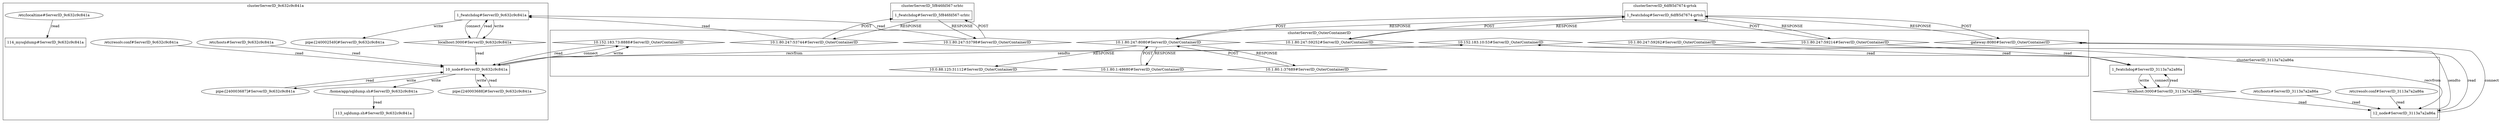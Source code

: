 digraph G {
	"10.1.80.247:53744#ServerID_OuterContainerID"->"1_fwatchdog#ServerID_5f846fd567-srhtc"[ label="POST" ];
	"1_fwatchdog#ServerID_5f846fd567-srhtc"->"10.1.80.247:53744#ServerID_OuterContainerID"[ label="RESPONSE" ];
	"10.1.80.247:59214#ServerID_OuterContainerID"->"1_fwatchdog#ServerID_6df85d7674-grtsk"[ label="POST" ];
	"1_fwatchdog#ServerID_6df85d7674-grtsk"->"gateway:8080#ServerID_OuterContainerID"[ label="POST" ];
	"gateway:8080#ServerID_OuterContainerID"->"1_fwatchdog#ServerID_6df85d7674-grtsk"[ label="RESPONSE" ];
	"1_fwatchdog#ServerID_6df85d7674-grtsk"->"10.1.80.247:8080#ServerID_OuterContainerID"[ label="POST" ];
	"10.1.80.247:8080#ServerID_OuterContainerID"->"1_fwatchdog#ServerID_6df85d7674-grtsk"[ label="RESPONSE" ];
	"1_fwatchdog#ServerID_6df85d7674-grtsk"->"10.1.80.247:59214#ServerID_OuterContainerID"[ label="RESPONSE" ];
	"10.1.80.247:59252#ServerID_OuterContainerID"->"1_fwatchdog#ServerID_6df85d7674-grtsk"[ label="POST" ];
	"10.1.80.247:53798#ServerID_OuterContainerID"->"1_fwatchdog#ServerID_5f846fd567-srhtc"[ label="POST" ];
	"1_fwatchdog#ServerID_5f846fd567-srhtc"->"10.1.80.247:53798#ServerID_OuterContainerID"[ label="RESPONSE" ];
	"1_fwatchdog#ServerID_6df85d7674-grtsk"->"10.1.80.247:59252#ServerID_OuterContainerID"[ label="RESPONSE" ];
	"1_fwatchdog#ServerID_3113a7a2a86a"->"localhost:3000#ServerID_3113a7a2a86a"[ label="write" ];
	"10.1.80.247:59214#ServerID_OuterContainerID"->"1_fwatchdog#ServerID_3113a7a2a86a"[ label="read" ];
	"/etc/hosts#ServerID_3113a7a2a86a"->"12_node#ServerID_3113a7a2a86a"[ label="read" ];
	"/etc/resolv.conf#ServerID_3113a7a2a86a"->"12_node#ServerID_3113a7a2a86a"[ label="read" ];
	"localhost:3000#ServerID_3113a7a2a86a"->"12_node#ServerID_3113a7a2a86a"[ label="read" ];
	"12_node#ServerID_3113a7a2a86a"->"10.152.183.10:53#ServerID_OuterContainerID"[ label="sendto" ];
	"10.152.183.10:53#ServerID_OuterContainerID"->"12_node#ServerID_3113a7a2a86a"[ label="recvfrom" ];
	"12_node#ServerID_3113a7a2a86a"->"gateway:8080#ServerID_OuterContainerID"[ label="connect" ];
	"1_fwatchdog#ServerID_9c632c9c841a"->"localhost:3000#ServerID_9c632c9c841a"[ label="write" ];
	"10.1.80.247:53744#ServerID_OuterContainerID"->"1_fwatchdog#ServerID_9c632c9c841a"[ label="read" ];
	"localhost:3000#ServerID_9c632c9c841a"->"10_node#ServerID_9c632c9c841a"[ label="read" ];
	"/etc/hosts#ServerID_9c632c9c841a"->"10_node#ServerID_9c632c9c841a"[ label="read" ];
	"/etc/resolv.conf#ServerID_9c632c9c841a"->"10_node#ServerID_9c632c9c841a"[ label="read" ];
	"10_node#ServerID_9c632c9c841a"->"10.152.183.10:53#ServerID_OuterContainerID"[ label="sendto" ];
	"10.152.183.10:53#ServerID_OuterContainerID"->"10_node#ServerID_9c632c9c841a"[ label="recvfrom" ];
	"10_node#ServerID_9c632c9c841a"->"10.152.183.73:8888#ServerID_OuterContainerID"[ label="connect" ];
	"10_node#ServerID_9c632c9c841a"->"10.152.183.73:8888#ServerID_OuterContainerID"[ label="write" ];
	"10.152.183.73:8888#ServerID_OuterContainerID"->"10_node#ServerID_9c632c9c841a"[ label="read" ];
	"10_node#ServerID_9c632c9c841a"->"/home/app/sqldump.sh#ServerID_9c632c9c841a"[ label="write" ];
	"localhost:3000#ServerID_9c632c9c841a"->"1_fwatchdog#ServerID_9c632c9c841a"[ label="read" ];
	"1_fwatchdog#ServerID_9c632c9c841a"->"pipe:[240002549]#ServerID_9c632c9c841a"[ label="write" ];
	"1_fwatchdog#ServerID_3113a7a2a86a"->"localhost:3000#ServerID_3113a7a2a86a"[ label="connect" ];
	"localhost:3000#ServerID_3113a7a2a86a"->"1_fwatchdog#ServerID_3113a7a2a86a"[ label="read" ];
	"10.1.80.247:59252#ServerID_OuterContainerID"->"1_fwatchdog#ServerID_3113a7a2a86a"[ label="read" ];
	"10.1.80.247:59262#ServerID_OuterContainerID"->"1_fwatchdog#ServerID_3113a7a2a86a"[ label="read" ];
	"1_fwatchdog#ServerID_9c632c9c841a"->"localhost:3000#ServerID_9c632c9c841a"[ label="connect" ];
	"10.1.80.247:53798#ServerID_OuterContainerID"->"1_fwatchdog#ServerID_9c632c9c841a"[ label="read" ];
	"gateway:8080#ServerID_OuterContainerID"->"12_node#ServerID_3113a7a2a86a"[ label="read" ];
	"/etc/localtime#ServerID_9c632c9c841a"->"114_mysqldump#ServerID_9c632c9c841a"[ label="read" ];
	"/home/app/sqldump.sh#ServerID_9c632c9c841a"->"113_sqldump.sh#ServerID_9c632c9c841a"[ label="read" ];
	"pipe:[240003687]#ServerID_9c632c9c841a"->"10_node#ServerID_9c632c9c841a"[ label="read" ];
	"10_node#ServerID_9c632c9c841a"->"pipe:[240003688]#ServerID_9c632c9c841a"[ label="write" ];
	"10_node#ServerID_9c632c9c841a"->"pipe:[240003687]#ServerID_9c632c9c841a"[ label="write" ];
	"pipe:[240003688]#ServerID_9c632c9c841a"->"10_node#ServerID_9c632c9c841a"[ label="read" ];
	"10.1.80.1:48680#ServerID_OuterContainerID"->"10.1.80.247:8080#ServerID_OuterContainerID"[ label="POST" ];
	"10.1.80.247:8080#ServerID_OuterContainerID"->"10.1.80.1:48680#ServerID_OuterContainerID"[ label="RESPONSE" ];
	"10.1.80.247:8080#ServerID_OuterContainerID"->"10.0.88.125:31112#ServerID_OuterContainerID"[ label="RESPONSE" ];
	"10.1.80.1:37689#ServerID_OuterContainerID"->"10.1.80.247:8080#ServerID_OuterContainerID"[ label="POST" ];
	"10.1.80.247:8080#ServerID_OuterContainerID"->"10.1.80.1:37689#ServerID_OuterContainerID"[ label="RESPONSE" ];
	subgraph "clusterServerID_3113a7a2a86a" {
	label="clusterServerID_3113a7a2a86a";
	"/etc/hosts#ServerID_3113a7a2a86a" [ shape=ellipse ];
	"/etc/resolv.conf#ServerID_3113a7a2a86a" [ shape=ellipse ];
	"12_node#ServerID_3113a7a2a86a" [ shape=box ];
	"1_fwatchdog#ServerID_3113a7a2a86a" [ shape=box ];
	"localhost:3000#ServerID_3113a7a2a86a" [ shape=diamond ];

}
;
	subgraph "clusterServerID_5f846fd567-srhtc" {
	label="clusterServerID_5f846fd567-srhtc";
	"1_fwatchdog#ServerID_5f846fd567-srhtc" [ shape=box ];

}
;
	subgraph "clusterServerID_6df85d7674-grtsk" {
	label="clusterServerID_6df85d7674-grtsk";
	"1_fwatchdog#ServerID_6df85d7674-grtsk" [ shape=box ];

}
;
	subgraph "clusterServerID_9c632c9c841a" {
	label="clusterServerID_9c632c9c841a";
	"/etc/hosts#ServerID_9c632c9c841a" [ shape=ellipse ];
	"/etc/localtime#ServerID_9c632c9c841a" [ shape=ellipse ];
	"/etc/resolv.conf#ServerID_9c632c9c841a" [ shape=ellipse ];
	"/home/app/sqldump.sh#ServerID_9c632c9c841a" [ shape=ellipse ];
	"10_node#ServerID_9c632c9c841a" [ shape=box ];
	"113_sqldump.sh#ServerID_9c632c9c841a" [ shape=box ];
	"114_mysqldump#ServerID_9c632c9c841a" [ shape=box ];
	"1_fwatchdog#ServerID_9c632c9c841a" [ shape=box ];
	"localhost:3000#ServerID_9c632c9c841a" [ shape=diamond ];
	"pipe:[240002549]#ServerID_9c632c9c841a" [ shape=ellipse ];
	"pipe:[240003687]#ServerID_9c632c9c841a" [ shape=ellipse ];
	"pipe:[240003688]#ServerID_9c632c9c841a" [ shape=ellipse ];

}
;
	subgraph "clusterServerID_OuterContainerID" {
	label="clusterServerID_OuterContainerID";
	"10.0.88.125:31112#ServerID_OuterContainerID" [ shape=diamond ];
	"10.1.80.1:37689#ServerID_OuterContainerID" [ shape=diamond ];
	"10.1.80.1:48680#ServerID_OuterContainerID" [ shape=diamond ];
	"10.1.80.247:53744#ServerID_OuterContainerID" [ shape=diamond ];
	"10.1.80.247:53798#ServerID_OuterContainerID" [ shape=diamond ];
	"10.1.80.247:59214#ServerID_OuterContainerID" [ shape=diamond ];
	"10.1.80.247:59252#ServerID_OuterContainerID" [ shape=diamond ];
	"10.1.80.247:59262#ServerID_OuterContainerID" [ shape=diamond ];
	"10.1.80.247:8080#ServerID_OuterContainerID" [ shape=diamond ];
	"10.152.183.10:53#ServerID_OuterContainerID" [ shape=diamond ];
	"10.152.183.73:8888#ServerID_OuterContainerID" [ shape=diamond ];
	"gateway:8080#ServerID_OuterContainerID" [ shape=diamond ];

}
;

}
